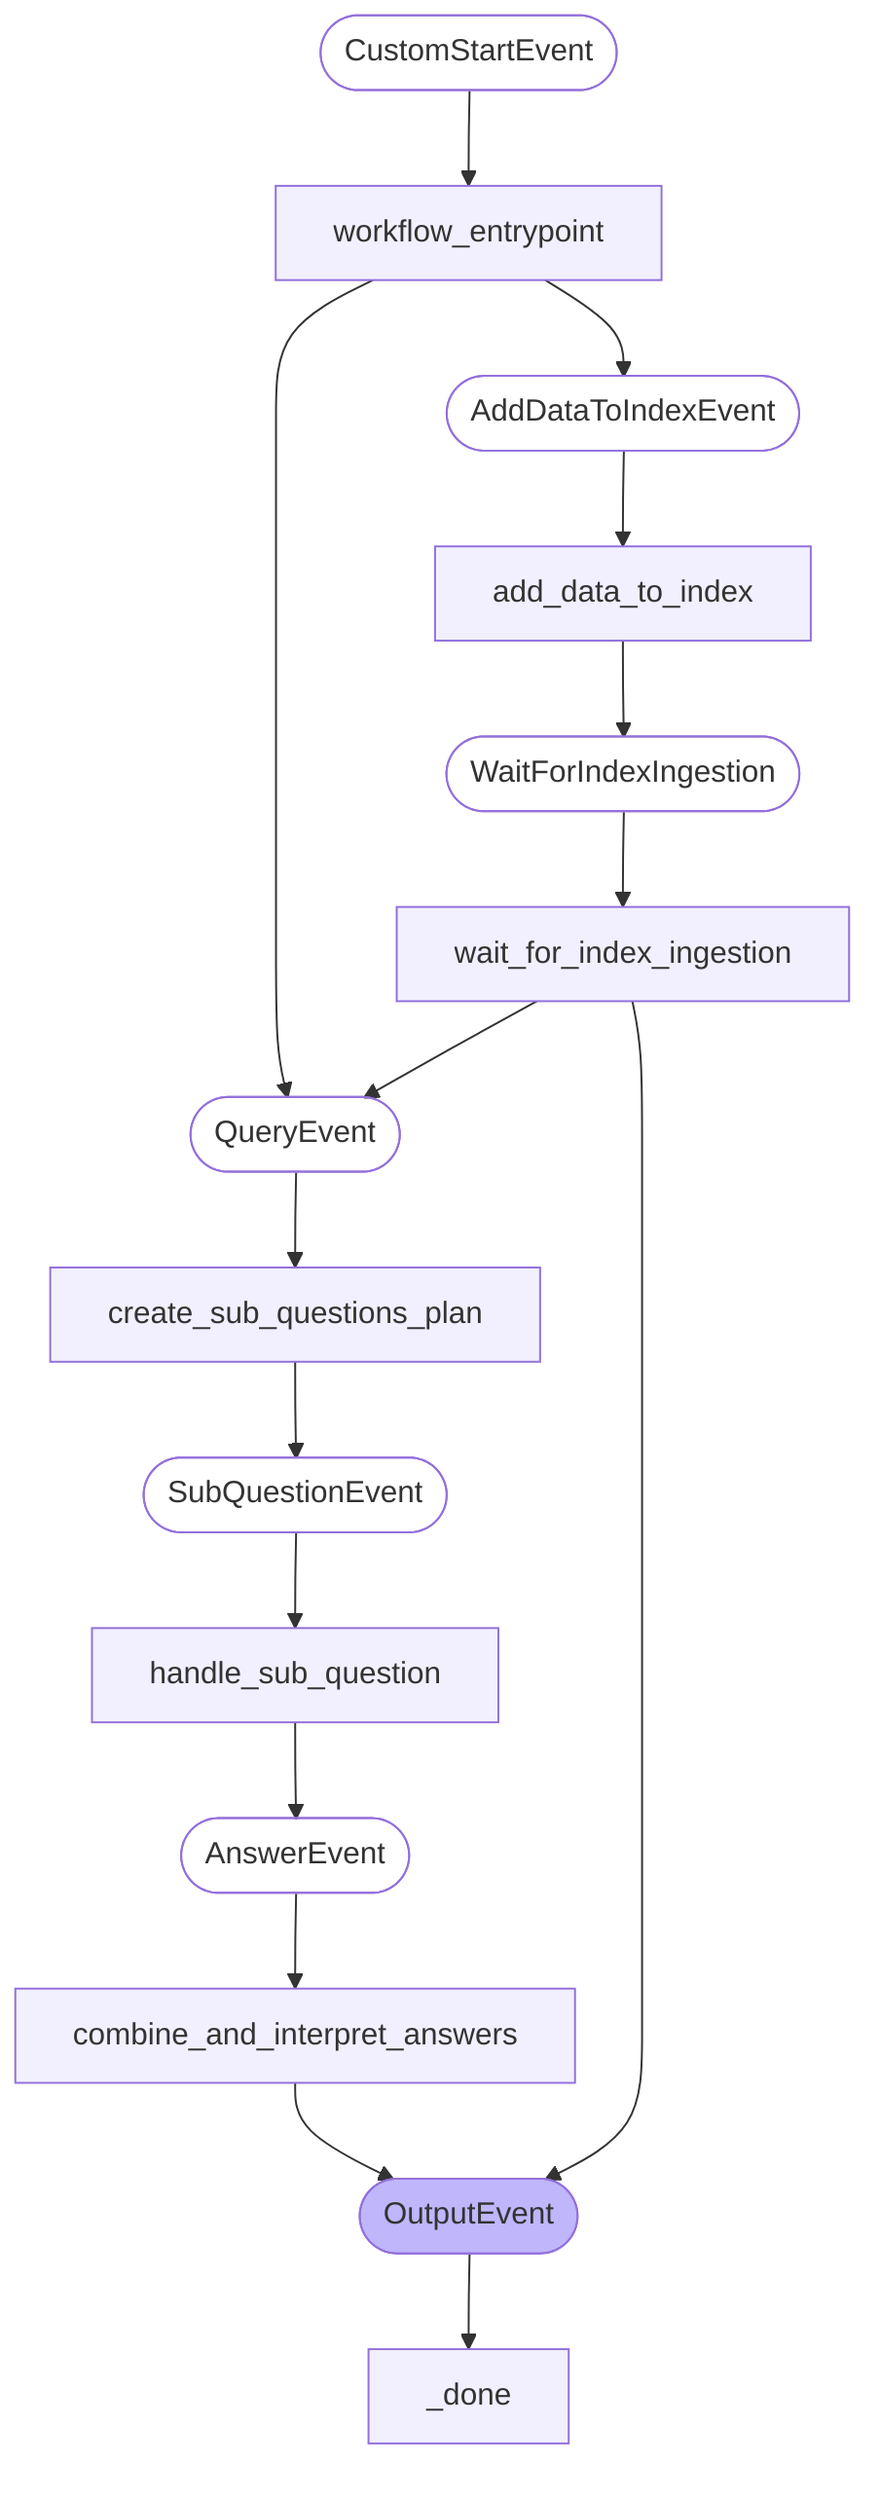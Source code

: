 flowchart TD
    step__done["_done"]:::stepStyle
    step_add_data_to_index["add_data_to_index"]:::stepStyle
    step_combine_and_interpret_answers["combine_and_interpret_answers"]:::stepStyle
    step_create_sub_questions_plan["create_sub_questions_plan"]:::stepStyle
    step_handle_sub_question["handle_sub_question"]:::stepStyle
    step_wait_for_index_ingestion["wait_for_index_ingestion"]:::stepStyle
    step_workflow_entrypoint["workflow_entrypoint"]:::stepStyle
    event_AddDataToIndexEvent([<p>AddDataToIndexEvent</p>]):::defaultEventStyle
    event_WaitForIndexIngestion([<p>WaitForIndexIngestion</p>]):::defaultEventStyle
    event_AnswerEvent([<p>AnswerEvent</p>]):::defaultEventStyle
    event_OutputEvent([<p>OutputEvent</p>]):::stopEventStyle
    event_QueryEvent([<p>QueryEvent</p>]):::defaultEventStyle
    event_SubQuestionEvent([<p>SubQuestionEvent</p>]):::defaultEventStyle
    event_CustomStartEvent([<p>CustomStartEvent</p>]):::defaultEventStyle
    event_OutputEvent --> step__done
    step_add_data_to_index --> event_WaitForIndexIngestion
    event_AddDataToIndexEvent --> step_add_data_to_index
    step_combine_and_interpret_answers --> event_OutputEvent
    event_AnswerEvent --> step_combine_and_interpret_answers
    step_create_sub_questions_plan --> event_SubQuestionEvent
    event_QueryEvent --> step_create_sub_questions_plan
    step_handle_sub_question --> event_AnswerEvent
    event_SubQuestionEvent --> step_handle_sub_question
    step_wait_for_index_ingestion --> event_QueryEvent
    step_wait_for_index_ingestion --> event_OutputEvent
    event_WaitForIndexIngestion --> step_wait_for_index_ingestion
    step_workflow_entrypoint --> event_QueryEvent
    step_workflow_entrypoint --> event_AddDataToIndexEvent
    event_CustomStartEvent --> step_workflow_entrypoint
    classDef stepStyle fill:#f2f0ff,line-height:1.2
    classDef externalStyle fill:#f2f0ff,line-height:1.2
    classDef defaultEventStyle fill-opacity:0
    classDef stopEventStyle fill:#bfb6fc
    classDef inputRequiredStyle fill:#f2f0ff,line-height:1.2